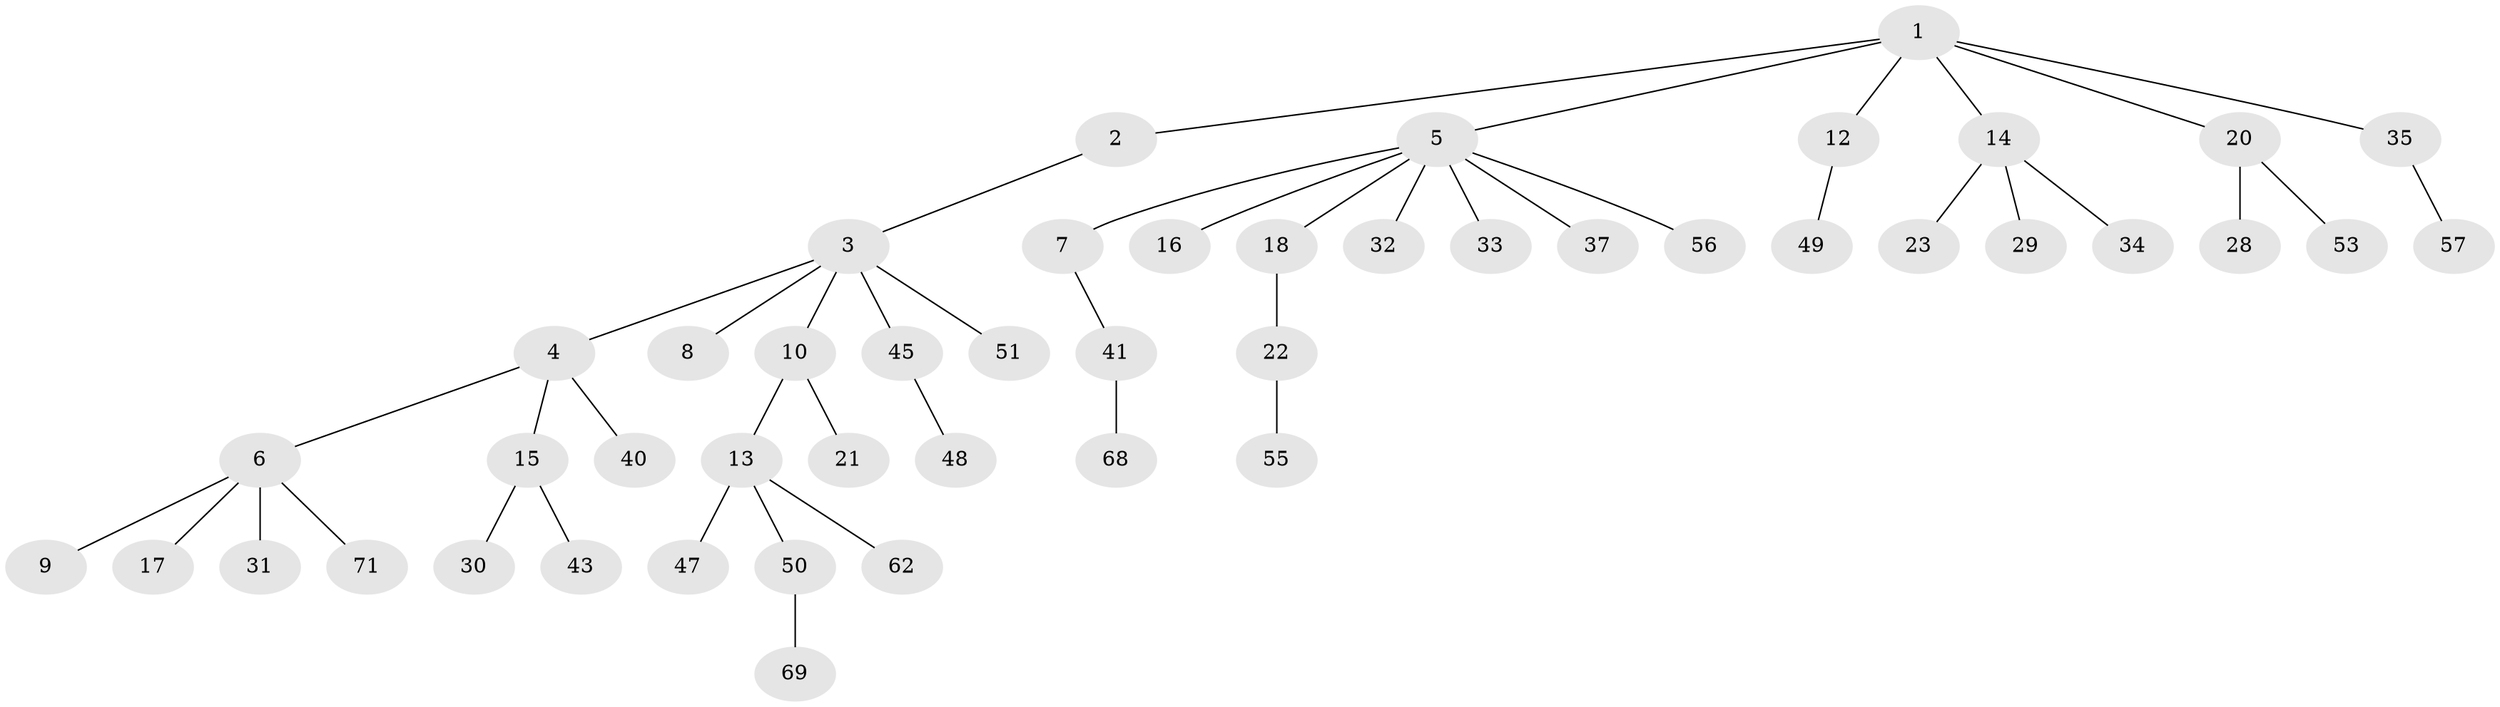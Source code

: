 // Generated by graph-tools (version 1.1) at 2025/24/03/03/25 07:24:05]
// undirected, 47 vertices, 46 edges
graph export_dot {
graph [start="1"]
  node [color=gray90,style=filled];
  1 [super="+27"];
  2 [super="+60"];
  3 [super="+42"];
  4 [super="+65"];
  5 [super="+26"];
  6 [super="+11"];
  7;
  8 [super="+64"];
  9 [super="+59"];
  10 [super="+46"];
  12 [super="+19"];
  13 [super="+36"];
  14 [super="+25"];
  15 [super="+24"];
  16;
  17;
  18;
  20 [super="+38"];
  21 [super="+39"];
  22 [super="+63"];
  23 [super="+54"];
  28;
  29;
  30;
  31;
  32 [super="+70"];
  33;
  34 [super="+44"];
  35 [super="+52"];
  37;
  40;
  41 [super="+66"];
  43 [super="+61"];
  45 [super="+58"];
  47;
  48;
  49;
  50;
  51 [super="+67"];
  53;
  55;
  56;
  57;
  62;
  68;
  69;
  71;
  1 -- 2;
  1 -- 5;
  1 -- 12;
  1 -- 14;
  1 -- 20;
  1 -- 35;
  2 -- 3;
  3 -- 4;
  3 -- 8;
  3 -- 10;
  3 -- 51;
  3 -- 45;
  4 -- 6;
  4 -- 15;
  4 -- 40;
  5 -- 7;
  5 -- 16;
  5 -- 18;
  5 -- 56;
  5 -- 32;
  5 -- 33;
  5 -- 37;
  6 -- 9;
  6 -- 17;
  6 -- 31;
  6 -- 71;
  7 -- 41;
  10 -- 13;
  10 -- 21;
  12 -- 49;
  13 -- 50;
  13 -- 62;
  13 -- 47;
  14 -- 23;
  14 -- 34;
  14 -- 29;
  15 -- 30;
  15 -- 43;
  18 -- 22;
  20 -- 28;
  20 -- 53;
  22 -- 55;
  35 -- 57;
  41 -- 68;
  45 -- 48;
  50 -- 69;
}
